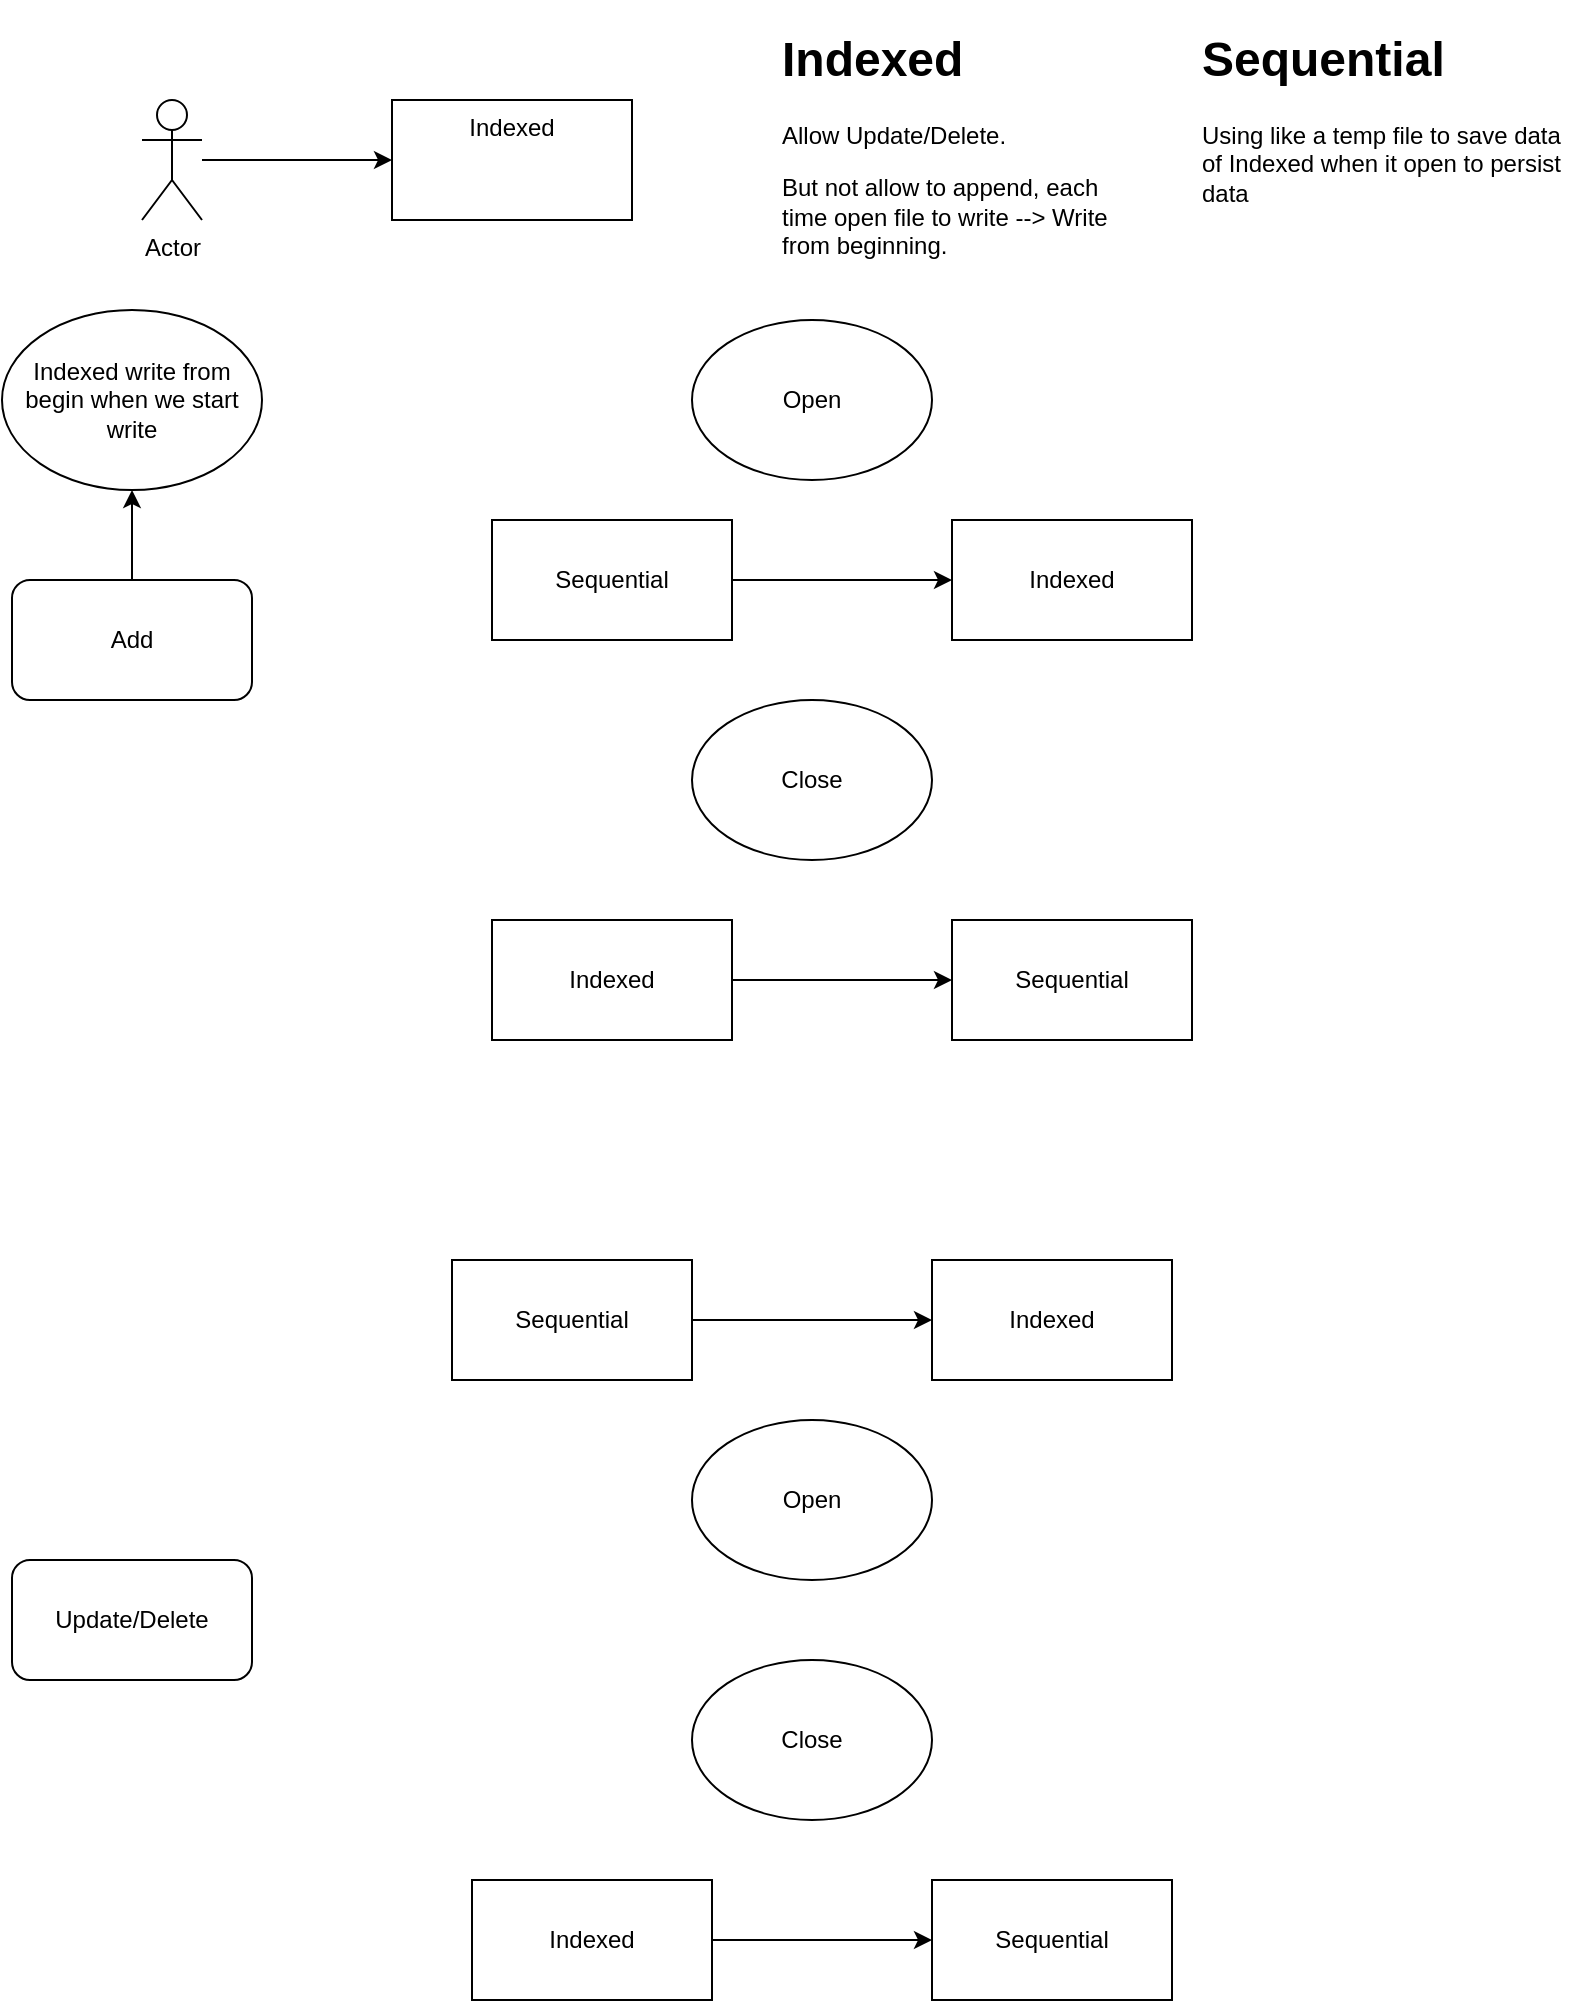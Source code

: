 <mxfile>
    <diagram id="kHHPUzOKntS0EyDA5BCc" name="Page-1">
        <mxGraphModel dx="921" dy="535" grid="1" gridSize="10" guides="1" tooltips="1" connect="1" arrows="1" fold="1" page="0" pageScale="1" pageWidth="850" pageHeight="1100" background="none" math="0" shadow="0">
            <root>
                <mxCell id="0"/>
                <mxCell id="1" parent="0"/>
                <mxCell id="z3DGkKBevjwAbh593Rwn-1" value="Open" style="ellipse;whiteSpace=wrap;html=1;" parent="1" vertex="1">
                    <mxGeometry x="390" y="190" width="120" height="80" as="geometry"/>
                </mxCell>
                <mxCell id="z3DGkKBevjwAbh593Rwn-2" value="Close" style="ellipse;whiteSpace=wrap;html=1;" parent="1" vertex="1">
                    <mxGeometry x="390" y="380" width="120" height="80" as="geometry"/>
                </mxCell>
                <mxCell id="z3DGkKBevjwAbh593Rwn-17" style="edgeStyle=orthogonalEdgeStyle;rounded=0;orthogonalLoop=1;jettySize=auto;html=1;" parent="1" source="z3DGkKBevjwAbh593Rwn-4" target="z3DGkKBevjwAbh593Rwn-15" edge="1">
                    <mxGeometry relative="1" as="geometry"/>
                </mxCell>
                <mxCell id="z3DGkKBevjwAbh593Rwn-4" value="Sequential" style="rounded=0;whiteSpace=wrap;html=1;" parent="1" vertex="1">
                    <mxGeometry x="290" y="290" width="120" height="60" as="geometry"/>
                </mxCell>
                <mxCell id="z3DGkKBevjwAbh593Rwn-14" value="" style="edgeStyle=orthogonalEdgeStyle;rounded=0;orthogonalLoop=1;jettySize=auto;html=1;" parent="1" source="z3DGkKBevjwAbh593Rwn-5" target="z3DGkKBevjwAbh593Rwn-13" edge="1">
                    <mxGeometry relative="1" as="geometry"/>
                </mxCell>
                <mxCell id="z3DGkKBevjwAbh593Rwn-5" value="Actor" style="shape=umlActor;verticalLabelPosition=bottom;verticalAlign=top;html=1;outlineConnect=0;" parent="1" vertex="1">
                    <mxGeometry x="115" y="80" width="30" height="60" as="geometry"/>
                </mxCell>
                <mxCell id="3" value="" style="edgeStyle=none;html=1;" edge="1" parent="1" source="z3DGkKBevjwAbh593Rwn-6" target="2">
                    <mxGeometry relative="1" as="geometry"/>
                </mxCell>
                <mxCell id="z3DGkKBevjwAbh593Rwn-6" value="Add" style="rounded=1;whiteSpace=wrap;html=1;" parent="1" vertex="1">
                    <mxGeometry x="50" y="320" width="120" height="60" as="geometry"/>
                </mxCell>
                <mxCell id="z3DGkKBevjwAbh593Rwn-13" value="&lt;span style=&quot;&quot;&gt;Indexed&lt;/span&gt;" style="whiteSpace=wrap;html=1;verticalAlign=top;" parent="1" vertex="1">
                    <mxGeometry x="240" y="80" width="120" height="60" as="geometry"/>
                </mxCell>
                <mxCell id="z3DGkKBevjwAbh593Rwn-15" value="&lt;span style=&quot;&quot;&gt;Indexed&lt;/span&gt;" style="rounded=0;whiteSpace=wrap;html=1;" parent="1" vertex="1">
                    <mxGeometry x="520" y="290" width="120" height="60" as="geometry"/>
                </mxCell>
                <mxCell id="z3DGkKBevjwAbh593Rwn-20" style="edgeStyle=orthogonalEdgeStyle;rounded=0;orthogonalLoop=1;jettySize=auto;html=1;entryX=0;entryY=0.5;entryDx=0;entryDy=0;" parent="1" source="z3DGkKBevjwAbh593Rwn-18" target="z3DGkKBevjwAbh593Rwn-19" edge="1">
                    <mxGeometry relative="1" as="geometry"/>
                </mxCell>
                <mxCell id="z3DGkKBevjwAbh593Rwn-18" value="&lt;span style=&quot;&quot;&gt;Indexed&lt;/span&gt;" style="rounded=0;whiteSpace=wrap;html=1;" parent="1" vertex="1">
                    <mxGeometry x="290" y="490" width="120" height="60" as="geometry"/>
                </mxCell>
                <mxCell id="z3DGkKBevjwAbh593Rwn-19" value="Sequential" style="rounded=0;whiteSpace=wrap;html=1;" parent="1" vertex="1">
                    <mxGeometry x="520" y="490" width="120" height="60" as="geometry"/>
                </mxCell>
                <mxCell id="z3DGkKBevjwAbh593Rwn-21" value="Open" style="ellipse;whiteSpace=wrap;html=1;" parent="1" vertex="1">
                    <mxGeometry x="390" y="740" width="120" height="80" as="geometry"/>
                </mxCell>
                <mxCell id="z3DGkKBevjwAbh593Rwn-22" value="Close" style="ellipse;whiteSpace=wrap;html=1;" parent="1" vertex="1">
                    <mxGeometry x="390" y="860" width="120" height="80" as="geometry"/>
                </mxCell>
                <mxCell id="z3DGkKBevjwAbh593Rwn-23" style="edgeStyle=orthogonalEdgeStyle;rounded=0;orthogonalLoop=1;jettySize=auto;html=1;" parent="1" source="z3DGkKBevjwAbh593Rwn-24" target="z3DGkKBevjwAbh593Rwn-26" edge="1">
                    <mxGeometry relative="1" as="geometry"/>
                </mxCell>
                <mxCell id="z3DGkKBevjwAbh593Rwn-24" value="Sequential" style="rounded=0;whiteSpace=wrap;html=1;" parent="1" vertex="1">
                    <mxGeometry x="270" y="660" width="120" height="60" as="geometry"/>
                </mxCell>
                <mxCell id="z3DGkKBevjwAbh593Rwn-25" value="Update/Delete" style="rounded=1;whiteSpace=wrap;html=1;" parent="1" vertex="1">
                    <mxGeometry x="50" y="810" width="120" height="60" as="geometry"/>
                </mxCell>
                <mxCell id="z3DGkKBevjwAbh593Rwn-26" value="&lt;span style=&quot;&quot;&gt;Indexed&lt;/span&gt;" style="rounded=0;whiteSpace=wrap;html=1;" parent="1" vertex="1">
                    <mxGeometry x="510" y="660" width="120" height="60" as="geometry"/>
                </mxCell>
                <mxCell id="z3DGkKBevjwAbh593Rwn-27" style="edgeStyle=orthogonalEdgeStyle;rounded=0;orthogonalLoop=1;jettySize=auto;html=1;entryX=0;entryY=0.5;entryDx=0;entryDy=0;" parent="1" source="z3DGkKBevjwAbh593Rwn-28" target="z3DGkKBevjwAbh593Rwn-29" edge="1">
                    <mxGeometry relative="1" as="geometry"/>
                </mxCell>
                <mxCell id="z3DGkKBevjwAbh593Rwn-28" value="&lt;span style=&quot;&quot;&gt;Indexed&lt;/span&gt;" style="rounded=0;whiteSpace=wrap;html=1;" parent="1" vertex="1">
                    <mxGeometry x="280" y="970" width="120" height="60" as="geometry"/>
                </mxCell>
                <mxCell id="z3DGkKBevjwAbh593Rwn-29" value="Sequential" style="rounded=0;whiteSpace=wrap;html=1;" parent="1" vertex="1">
                    <mxGeometry x="510" y="970" width="120" height="60" as="geometry"/>
                </mxCell>
                <mxCell id="z3DGkKBevjwAbh593Rwn-30" value="&lt;h1&gt;Indexed&lt;/h1&gt;&lt;p&gt;Allow Update/Delete.&lt;/p&gt;&lt;p&gt;But not allow to append, each time open file to write --&amp;gt; Write from beginning.&lt;/p&gt;" style="text;html=1;strokeColor=none;fillColor=none;spacing=5;spacingTop=-20;whiteSpace=wrap;overflow=hidden;rounded=0;" parent="1" vertex="1">
                    <mxGeometry x="430" y="40" width="190" height="120" as="geometry"/>
                </mxCell>
                <mxCell id="z3DGkKBevjwAbh593Rwn-31" value="&lt;h1&gt;Sequential&lt;/h1&gt;&lt;p&gt;Using like a temp file to save data of Indexed when it open to&amp;nbsp;persist data&lt;/p&gt;" style="text;html=1;strokeColor=none;fillColor=none;spacing=5;spacingTop=-20;whiteSpace=wrap;overflow=hidden;rounded=0;" parent="1" vertex="1">
                    <mxGeometry x="640" y="40" width="190" height="120" as="geometry"/>
                </mxCell>
                <mxCell id="2" value="Indexed write from begin when we start write" style="ellipse;whiteSpace=wrap;html=1;rounded=1;" vertex="1" parent="1">
                    <mxGeometry x="45" y="185" width="130" height="90" as="geometry"/>
                </mxCell>
            </root>
        </mxGraphModel>
    </diagram>
</mxfile>